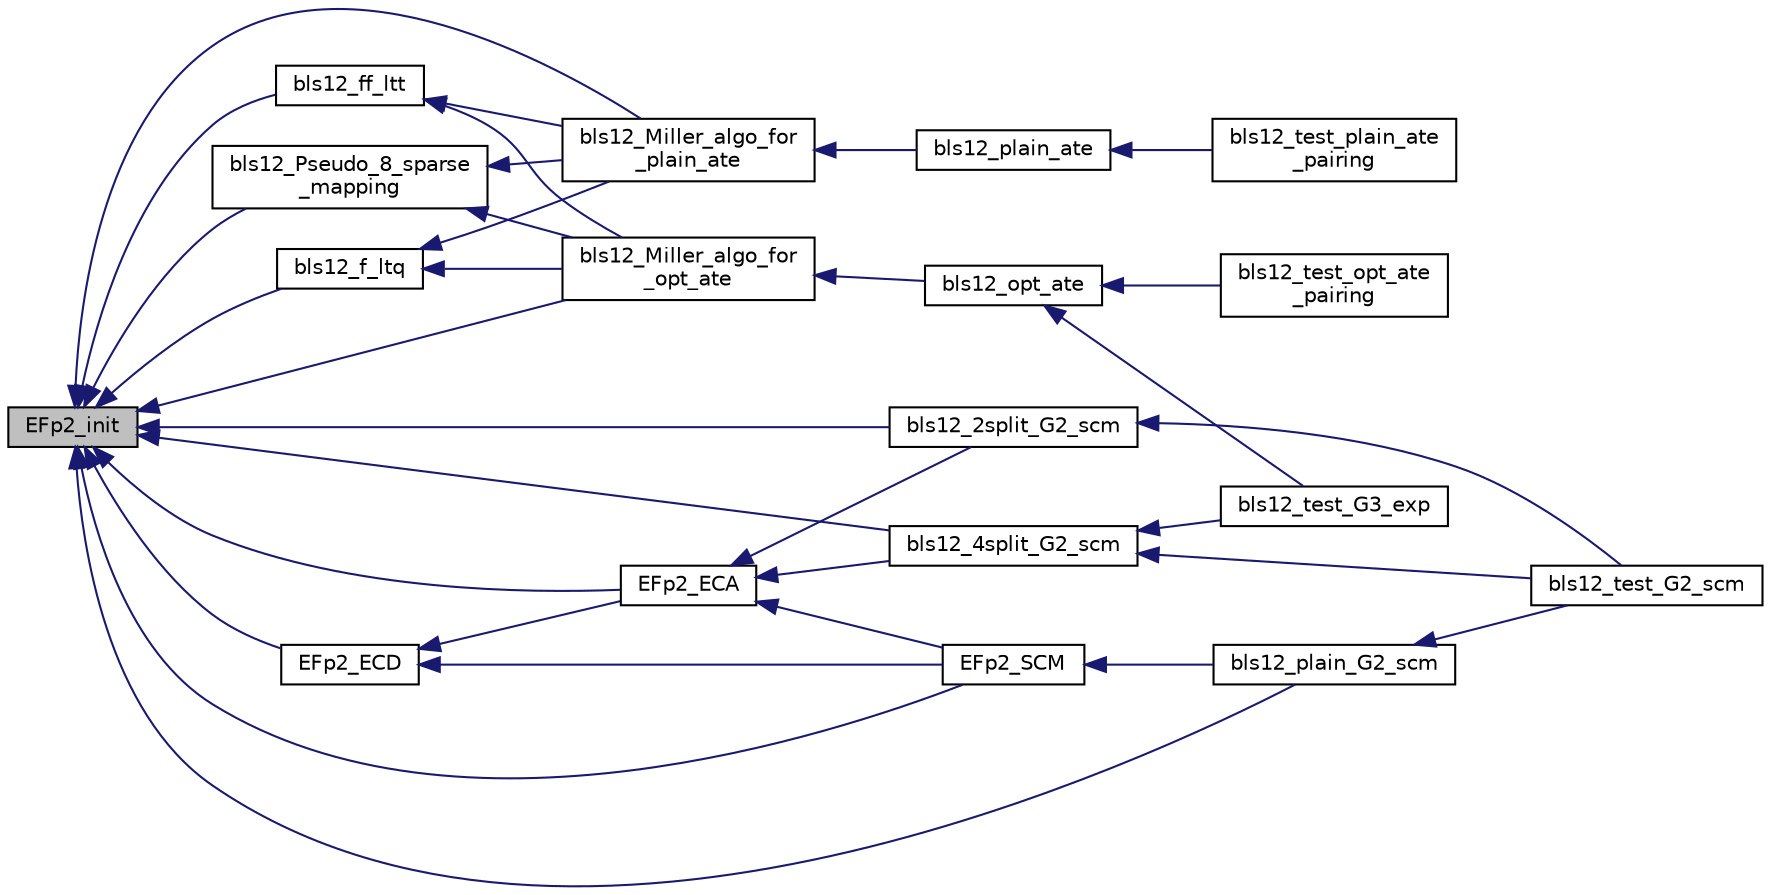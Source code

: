 digraph "EFp2_init"
{
  edge [fontname="Helvetica",fontsize="10",labelfontname="Helvetica",labelfontsize="10"];
  node [fontname="Helvetica",fontsize="10",shape=record];
  rankdir="LR";
  Node44 [label="EFp2_init",height=0.2,width=0.4,color="black", fillcolor="grey75", style="filled", fontcolor="black"];
  Node44 -> Node45 [dir="back",color="midnightblue",fontsize="10",style="solid"];
  Node45 [label="bls12_2split_G2_scm",height=0.2,width=0.4,color="black", fillcolor="white", style="filled",URL="$bls12__scm_8h.html#ac67c5ceeb3131c1f193da9092079d58f"];
  Node45 -> Node46 [dir="back",color="midnightblue",fontsize="10",style="solid"];
  Node46 [label="bls12_test_G2_scm",height=0.2,width=0.4,color="black", fillcolor="white", style="filled",URL="$bls12__test__pairings_8h.html#a34dad243bd99737d4c844dfcd658282a"];
  Node44 -> Node47 [dir="back",color="midnightblue",fontsize="10",style="solid"];
  Node47 [label="bls12_4split_G2_scm",height=0.2,width=0.4,color="black", fillcolor="white", style="filled",URL="$bls12__scm_8h.html#a4ba82479d082bed6f2f58f848d771bc7"];
  Node47 -> Node46 [dir="back",color="midnightblue",fontsize="10",style="solid"];
  Node47 -> Node48 [dir="back",color="midnightblue",fontsize="10",style="solid"];
  Node48 [label="bls12_test_G3_exp",height=0.2,width=0.4,color="black", fillcolor="white", style="filled",URL="$bls12__test__pairings_8h.html#a084d9bc232ef377fb2baa2fdb19686b2"];
  Node44 -> Node49 [dir="back",color="midnightblue",fontsize="10",style="solid"];
  Node49 [label="bls12_f_ltq",height=0.2,width=0.4,color="black", fillcolor="white", style="filled",URL="$bls12__line__ate_8h.html#a052c9a4d331a4f2d9468d3fb4d0d0944"];
  Node49 -> Node50 [dir="back",color="midnightblue",fontsize="10",style="solid"];
  Node50 [label="bls12_Miller_algo_for\l_opt_ate",height=0.2,width=0.4,color="black", fillcolor="white", style="filled",URL="$bls12__miller__optate_8h.html#a4dd1ea18b9004d2f7dc99fc940dbab12"];
  Node50 -> Node51 [dir="back",color="midnightblue",fontsize="10",style="solid"];
  Node51 [label="bls12_opt_ate",height=0.2,width=0.4,color="black", fillcolor="white", style="filled",URL="$bls12__pairings_8h.html#a9fbfb8c58f4bcd4e8eb916a2f9419c2e"];
  Node51 -> Node48 [dir="back",color="midnightblue",fontsize="10",style="solid"];
  Node51 -> Node52 [dir="back",color="midnightblue",fontsize="10",style="solid"];
  Node52 [label="bls12_test_opt_ate\l_pairing",height=0.2,width=0.4,color="black", fillcolor="white", style="filled",URL="$bls12__test__pairings_8h.html#a8764956fa4214ba03988afe867f97f67"];
  Node49 -> Node53 [dir="back",color="midnightblue",fontsize="10",style="solid"];
  Node53 [label="bls12_Miller_algo_for\l_plain_ate",height=0.2,width=0.4,color="black", fillcolor="white", style="filled",URL="$bls12__miller__ate_8h.html#a4468c3f6d288607c0e5c7a0912605d51"];
  Node53 -> Node54 [dir="back",color="midnightblue",fontsize="10",style="solid"];
  Node54 [label="bls12_plain_ate",height=0.2,width=0.4,color="black", fillcolor="white", style="filled",URL="$bls12__pairings_8h.html#ab593751b52dd666d230eff17c637c485"];
  Node54 -> Node55 [dir="back",color="midnightblue",fontsize="10",style="solid"];
  Node55 [label="bls12_test_plain_ate\l_pairing",height=0.2,width=0.4,color="black", fillcolor="white", style="filled",URL="$bls12__test__pairings_8h.html#a43b4f11c8806b181213808de80c8dc41"];
  Node44 -> Node56 [dir="back",color="midnightblue",fontsize="10",style="solid"];
  Node56 [label="bls12_ff_ltt",height=0.2,width=0.4,color="black", fillcolor="white", style="filled",URL="$bls12__line__ate_8h.html#aef224b31d737d02e09b87597a9aa8664"];
  Node56 -> Node50 [dir="back",color="midnightblue",fontsize="10",style="solid"];
  Node56 -> Node53 [dir="back",color="midnightblue",fontsize="10",style="solid"];
  Node44 -> Node50 [dir="back",color="midnightblue",fontsize="10",style="solid"];
  Node44 -> Node53 [dir="back",color="midnightblue",fontsize="10",style="solid"];
  Node44 -> Node57 [dir="back",color="midnightblue",fontsize="10",style="solid"];
  Node57 [label="bls12_plain_G2_scm",height=0.2,width=0.4,color="black", fillcolor="white", style="filled",URL="$bls12__scm_8h.html#a415bfbd46073fdf9f6af83c8e720a88b"];
  Node57 -> Node46 [dir="back",color="midnightblue",fontsize="10",style="solid"];
  Node44 -> Node58 [dir="back",color="midnightblue",fontsize="10",style="solid"];
  Node58 [label="bls12_Pseudo_8_sparse\l_mapping",height=0.2,width=0.4,color="black", fillcolor="white", style="filled",URL="$bls12__p8sparse_8h.html#a8d0191550910276d37cdc20f1f11d3d7"];
  Node58 -> Node50 [dir="back",color="midnightblue",fontsize="10",style="solid"];
  Node58 -> Node53 [dir="back",color="midnightblue",fontsize="10",style="solid"];
  Node44 -> Node59 [dir="back",color="midnightblue",fontsize="10",style="solid"];
  Node59 [label="EFp2_ECA",height=0.2,width=0.4,color="black", fillcolor="white", style="filled",URL="$bn__efp2_8h.html#ae9f5dce3ffb3ddbf68b416ab7bcb7cfb"];
  Node59 -> Node45 [dir="back",color="midnightblue",fontsize="10",style="solid"];
  Node59 -> Node47 [dir="back",color="midnightblue",fontsize="10",style="solid"];
  Node59 -> Node60 [dir="back",color="midnightblue",fontsize="10",style="solid"];
  Node60 [label="EFp2_SCM",height=0.2,width=0.4,color="black", fillcolor="white", style="filled",URL="$bn__efp2_8h.html#afe4377b41b2b704619c58e2af32bcb7e"];
  Node60 -> Node57 [dir="back",color="midnightblue",fontsize="10",style="solid"];
  Node44 -> Node61 [dir="back",color="midnightblue",fontsize="10",style="solid"];
  Node61 [label="EFp2_ECD",height=0.2,width=0.4,color="black", fillcolor="white", style="filled",URL="$bn__efp2_8h.html#aab22a95931ba31d80f3ef4a3f72f6ce5"];
  Node61 -> Node59 [dir="back",color="midnightblue",fontsize="10",style="solid"];
  Node61 -> Node60 [dir="back",color="midnightblue",fontsize="10",style="solid"];
  Node44 -> Node60 [dir="back",color="midnightblue",fontsize="10",style="solid"];
}

